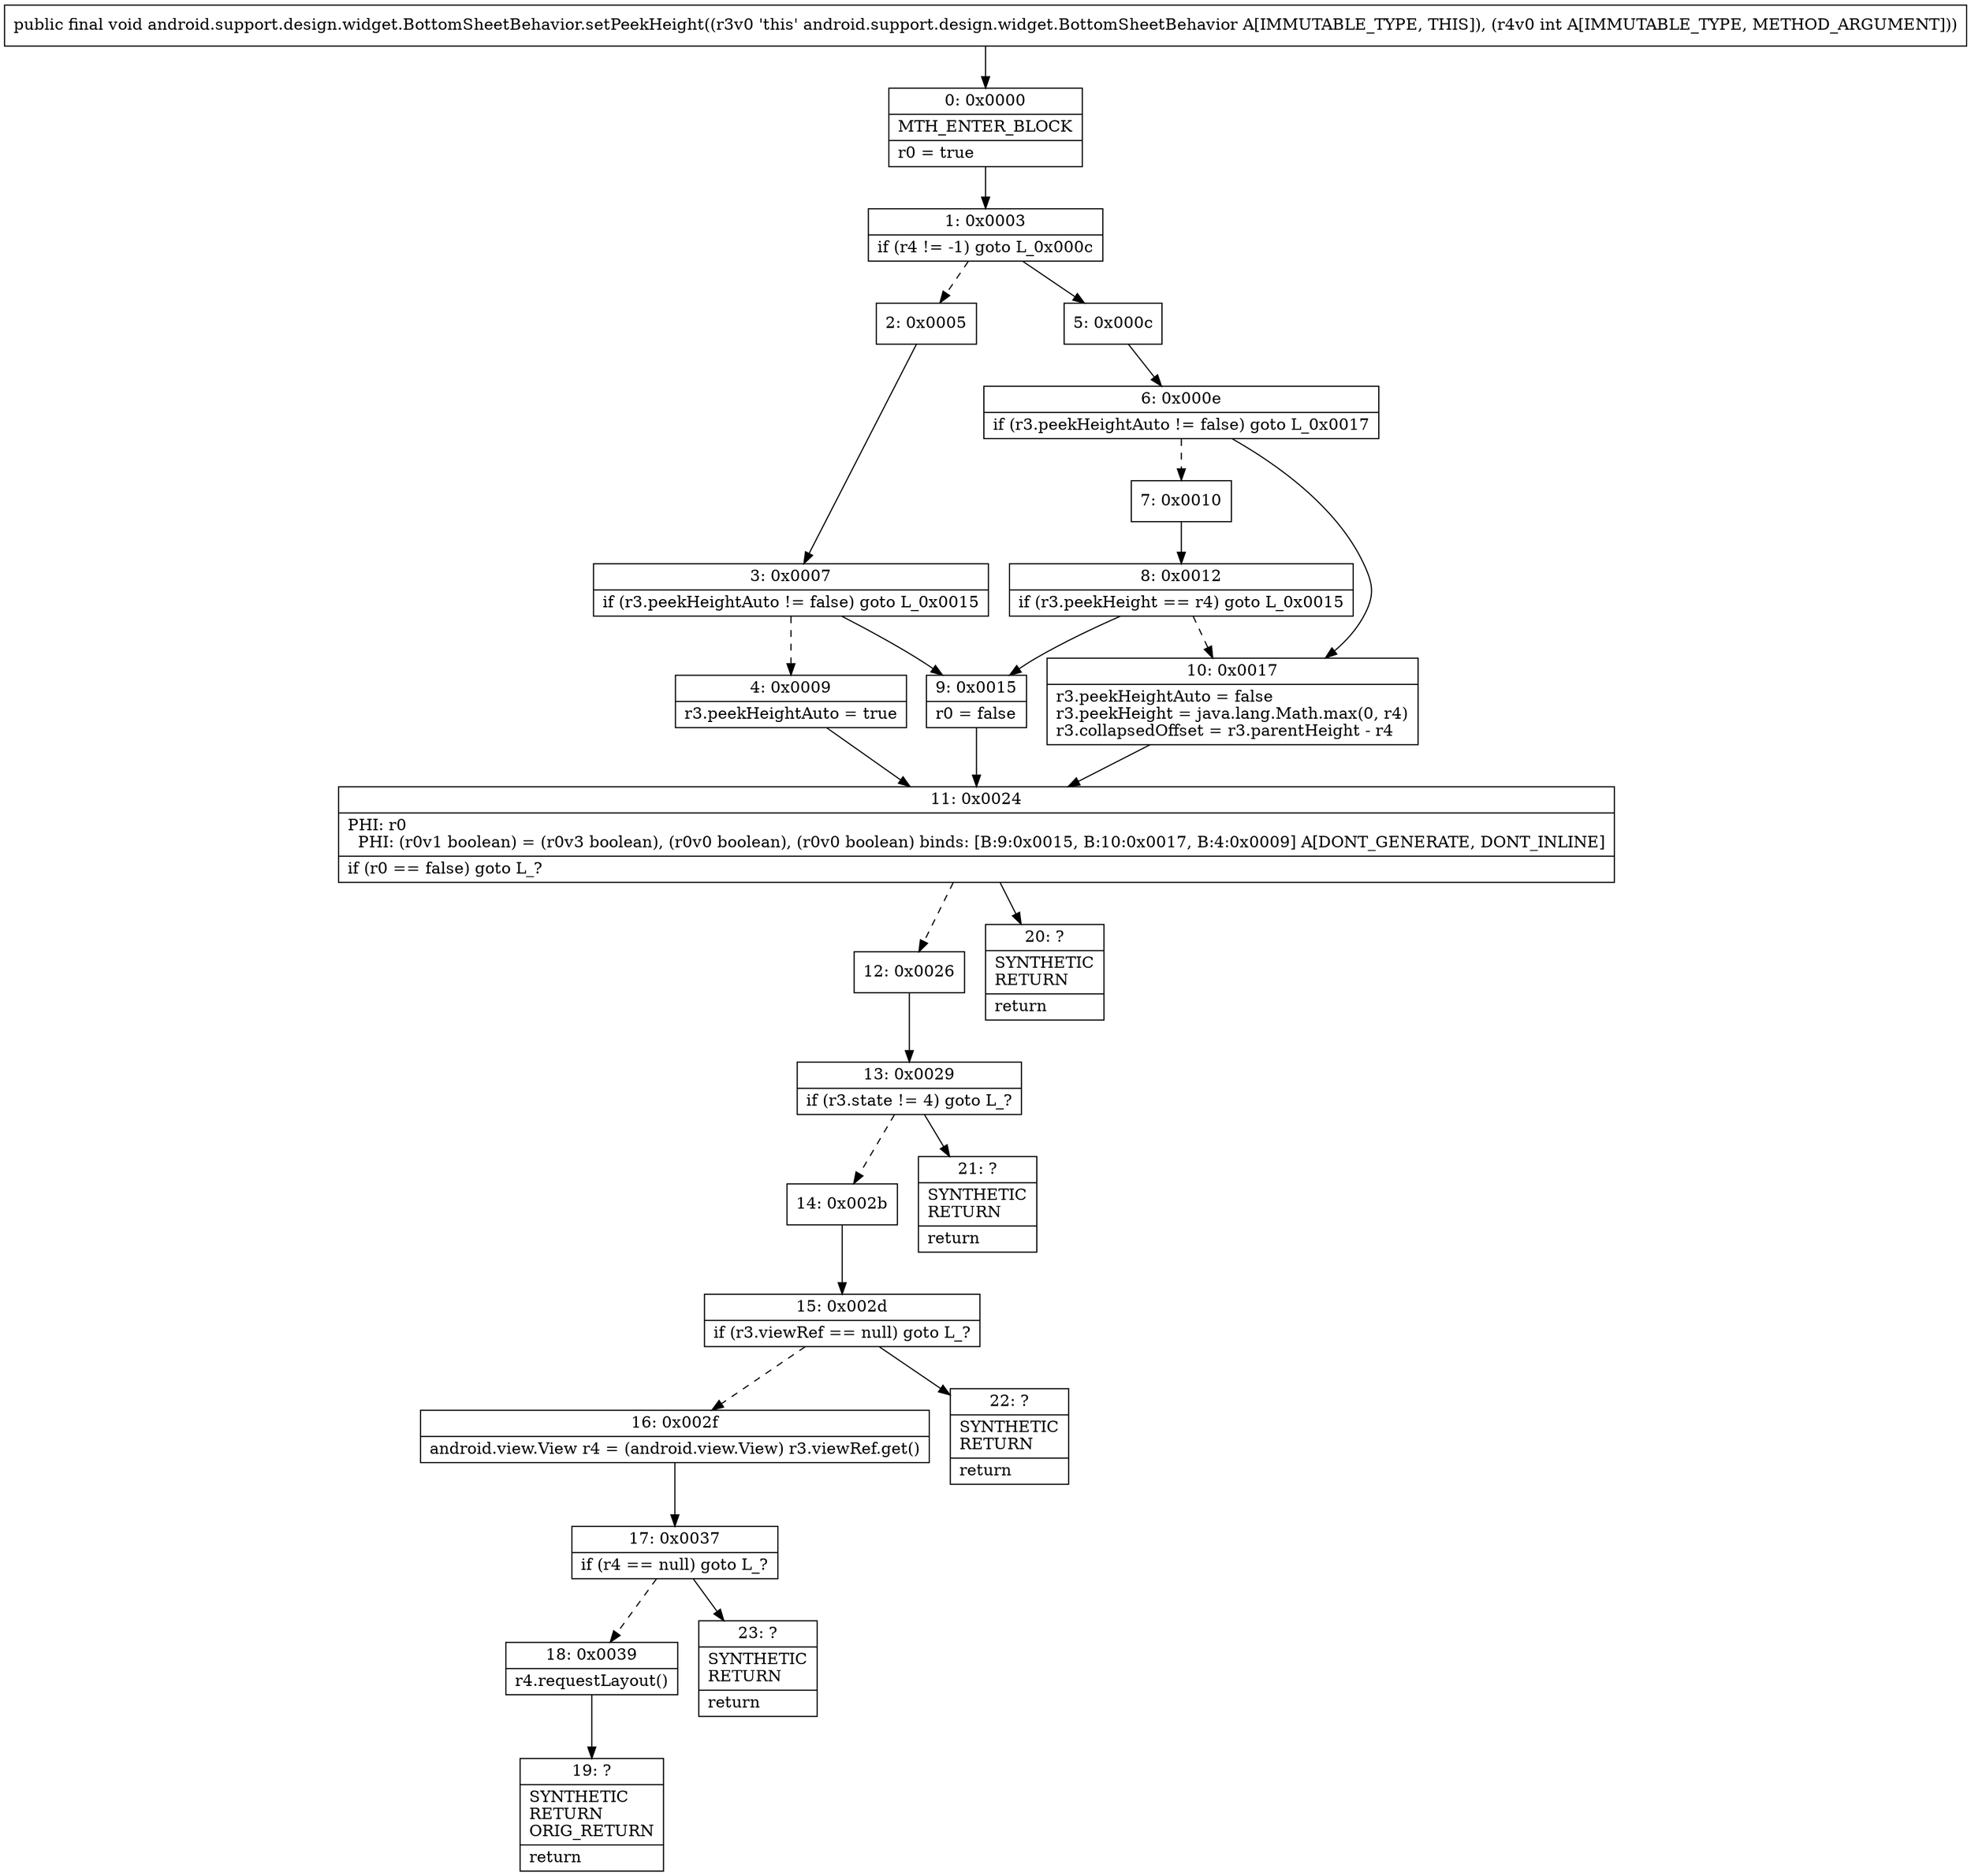 digraph "CFG forandroid.support.design.widget.BottomSheetBehavior.setPeekHeight(I)V" {
Node_0 [shape=record,label="{0\:\ 0x0000|MTH_ENTER_BLOCK\l|r0 = true\l}"];
Node_1 [shape=record,label="{1\:\ 0x0003|if (r4 != \-1) goto L_0x000c\l}"];
Node_2 [shape=record,label="{2\:\ 0x0005}"];
Node_3 [shape=record,label="{3\:\ 0x0007|if (r3.peekHeightAuto != false) goto L_0x0015\l}"];
Node_4 [shape=record,label="{4\:\ 0x0009|r3.peekHeightAuto = true\l}"];
Node_5 [shape=record,label="{5\:\ 0x000c}"];
Node_6 [shape=record,label="{6\:\ 0x000e|if (r3.peekHeightAuto != false) goto L_0x0017\l}"];
Node_7 [shape=record,label="{7\:\ 0x0010}"];
Node_8 [shape=record,label="{8\:\ 0x0012|if (r3.peekHeight == r4) goto L_0x0015\l}"];
Node_9 [shape=record,label="{9\:\ 0x0015|r0 = false\l}"];
Node_10 [shape=record,label="{10\:\ 0x0017|r3.peekHeightAuto = false\lr3.peekHeight = java.lang.Math.max(0, r4)\lr3.collapsedOffset = r3.parentHeight \- r4\l}"];
Node_11 [shape=record,label="{11\:\ 0x0024|PHI: r0 \l  PHI: (r0v1 boolean) = (r0v3 boolean), (r0v0 boolean), (r0v0 boolean) binds: [B:9:0x0015, B:10:0x0017, B:4:0x0009] A[DONT_GENERATE, DONT_INLINE]\l|if (r0 == false) goto L_?\l}"];
Node_12 [shape=record,label="{12\:\ 0x0026}"];
Node_13 [shape=record,label="{13\:\ 0x0029|if (r3.state != 4) goto L_?\l}"];
Node_14 [shape=record,label="{14\:\ 0x002b}"];
Node_15 [shape=record,label="{15\:\ 0x002d|if (r3.viewRef == null) goto L_?\l}"];
Node_16 [shape=record,label="{16\:\ 0x002f|android.view.View r4 = (android.view.View) r3.viewRef.get()\l}"];
Node_17 [shape=record,label="{17\:\ 0x0037|if (r4 == null) goto L_?\l}"];
Node_18 [shape=record,label="{18\:\ 0x0039|r4.requestLayout()\l}"];
Node_19 [shape=record,label="{19\:\ ?|SYNTHETIC\lRETURN\lORIG_RETURN\l|return\l}"];
Node_20 [shape=record,label="{20\:\ ?|SYNTHETIC\lRETURN\l|return\l}"];
Node_21 [shape=record,label="{21\:\ ?|SYNTHETIC\lRETURN\l|return\l}"];
Node_22 [shape=record,label="{22\:\ ?|SYNTHETIC\lRETURN\l|return\l}"];
Node_23 [shape=record,label="{23\:\ ?|SYNTHETIC\lRETURN\l|return\l}"];
MethodNode[shape=record,label="{public final void android.support.design.widget.BottomSheetBehavior.setPeekHeight((r3v0 'this' android.support.design.widget.BottomSheetBehavior A[IMMUTABLE_TYPE, THIS]), (r4v0 int A[IMMUTABLE_TYPE, METHOD_ARGUMENT])) }"];
MethodNode -> Node_0;
Node_0 -> Node_1;
Node_1 -> Node_2[style=dashed];
Node_1 -> Node_5;
Node_2 -> Node_3;
Node_3 -> Node_4[style=dashed];
Node_3 -> Node_9;
Node_4 -> Node_11;
Node_5 -> Node_6;
Node_6 -> Node_7[style=dashed];
Node_6 -> Node_10;
Node_7 -> Node_8;
Node_8 -> Node_9;
Node_8 -> Node_10[style=dashed];
Node_9 -> Node_11;
Node_10 -> Node_11;
Node_11 -> Node_12[style=dashed];
Node_11 -> Node_20;
Node_12 -> Node_13;
Node_13 -> Node_14[style=dashed];
Node_13 -> Node_21;
Node_14 -> Node_15;
Node_15 -> Node_16[style=dashed];
Node_15 -> Node_22;
Node_16 -> Node_17;
Node_17 -> Node_18[style=dashed];
Node_17 -> Node_23;
Node_18 -> Node_19;
}

